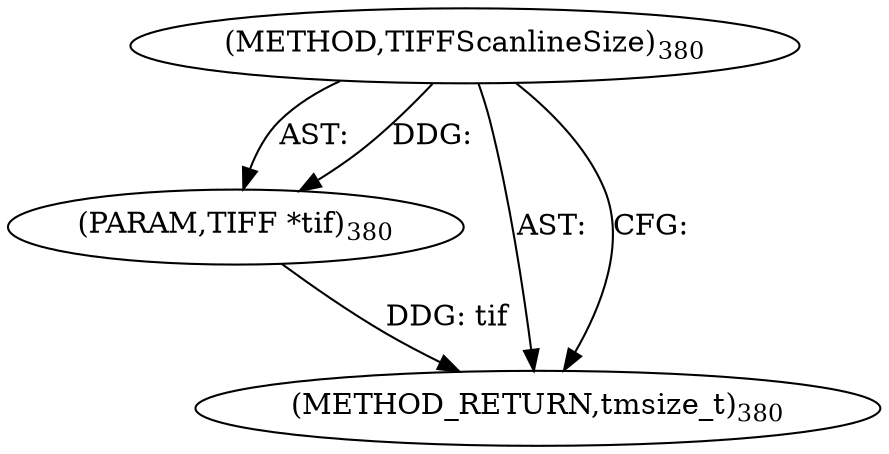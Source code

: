 digraph "TIFFScanlineSize" {  
"8571" [label = <(METHOD,TIFFScanlineSize)<SUB>380</SUB>> ]
"8572" [label = <(PARAM,TIFF *tif)<SUB>380</SUB>> ]
"8573" [label = <(METHOD_RETURN,tmsize_t)<SUB>380</SUB>> ]
  "8571" -> "8572"  [ label = "AST: "] 
  "8571" -> "8573"  [ label = "AST: "] 
  "8571" -> "8573"  [ label = "CFG: "] 
  "8572" -> "8573"  [ label = "DDG: tif"] 
  "8571" -> "8572"  [ label = "DDG: "] 
}
